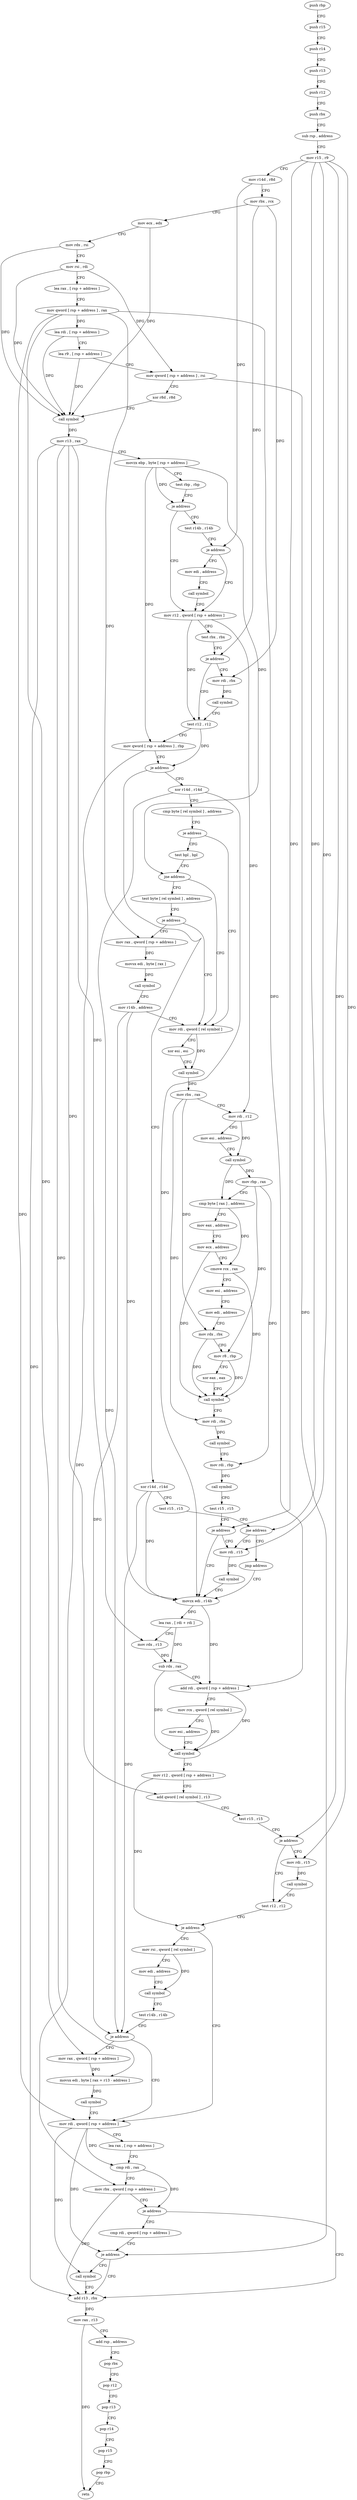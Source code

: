 digraph "func" {
"4220976" [label = "push rbp" ]
"4220977" [label = "push r15" ]
"4220979" [label = "push r14" ]
"4220981" [label = "push r13" ]
"4220983" [label = "push r12" ]
"4220985" [label = "push rbx" ]
"4220986" [label = "sub rsp , address" ]
"4220993" [label = "mov r15 , r9" ]
"4220996" [label = "mov r14d , r8d" ]
"4220999" [label = "mov rbx , rcx" ]
"4221002" [label = "mov ecx , edx" ]
"4221004" [label = "mov rdx , rsi" ]
"4221007" [label = "mov rsi , rdi" ]
"4221010" [label = "lea rax , [ rsp + address ]" ]
"4221015" [label = "mov qword [ rsp + address ] , rax" ]
"4221020" [label = "lea rdi , [ rsp + address ]" ]
"4221025" [label = "lea r9 , [ rsp + address ]" ]
"4221030" [label = "mov qword [ rsp + address ] , rsi" ]
"4221035" [label = "xor r8d , r8d" ]
"4221038" [label = "call symbol" ]
"4221043" [label = "mov r13 , rax" ]
"4221046" [label = "movzx ebp , byte [ rsp + address ]" ]
"4221051" [label = "test rbp , rbp" ]
"4221054" [label = "je address" ]
"4221071" [label = "mov r12 , qword [ rsp + address ]" ]
"4221056" [label = "test r14b , r14b" ]
"4221079" [label = "test rbx , rbx" ]
"4221082" [label = "je address" ]
"4221092" [label = "test r12 , r12" ]
"4221084" [label = "mov rdi , rbx" ]
"4221059" [label = "je address" ]
"4221061" [label = "mov edi , address" ]
"4221095" [label = "mov qword [ rsp + address ] , rbp" ]
"4221100" [label = "je address" ]
"4221413" [label = "xor r14d , r14d" ]
"4221106" [label = "xor r14d , r14d" ]
"4221087" [label = "call symbol" ]
"4221066" [label = "call symbol" ]
"4221416" [label = "test r15 , r15" ]
"4221419" [label = "jne address" ]
"4221242" [label = "mov rdi , r15" ]
"4221425" [label = "jmp address" ]
"4221109" [label = "cmp byte [ rel symbol ] , address" ]
"4221116" [label = "je address" ]
"4221148" [label = "mov rdi , qword [ rel symbol ]" ]
"4221118" [label = "test bpl , bpl" ]
"4221245" [label = "call symbol" ]
"4221250" [label = "movzx edi , r14b" ]
"4221155" [label = "xor esi , esi" ]
"4221157" [label = "call symbol" ]
"4221162" [label = "mov rbx , rax" ]
"4221165" [label = "mov rdi , r12" ]
"4221168" [label = "mov esi , address" ]
"4221173" [label = "call symbol" ]
"4221178" [label = "mov rbp , rax" ]
"4221181" [label = "cmp byte [ rax ] , address" ]
"4221184" [label = "mov eax , address" ]
"4221189" [label = "mov ecx , address" ]
"4221194" [label = "cmove rcx , rax" ]
"4221198" [label = "mov esi , address" ]
"4221203" [label = "mov edi , address" ]
"4221208" [label = "mov rdx , rbx" ]
"4221211" [label = "mov r8 , rbp" ]
"4221214" [label = "xor eax , eax" ]
"4221216" [label = "call symbol" ]
"4221221" [label = "mov rdi , rbx" ]
"4221224" [label = "call symbol" ]
"4221229" [label = "mov rdi , rbp" ]
"4221232" [label = "call symbol" ]
"4221237" [label = "test r15 , r15" ]
"4221240" [label = "je address" ]
"4221121" [label = "jne address" ]
"4221123" [label = "test byte [ rel symbol ] , address" ]
"4221314" [label = "test r12 , r12" ]
"4221317" [label = "je address" ]
"4221357" [label = "mov rdi , qword [ rsp + address ]" ]
"4221319" [label = "mov rsi , qword [ rel symbol ]" ]
"4221306" [label = "mov rdi , r15" ]
"4221309" [label = "call symbol" ]
"4221254" [label = "lea rax , [ rdi + rdi ]" ]
"4221258" [label = "mov rdx , r13" ]
"4221261" [label = "sub rdx , rax" ]
"4221264" [label = "add rdi , qword [ rsp + address ]" ]
"4221269" [label = "mov rcx , qword [ rel symbol ]" ]
"4221276" [label = "mov esi , address" ]
"4221281" [label = "call symbol" ]
"4221286" [label = "mov r12 , qword [ rsp + address ]" ]
"4221294" [label = "add qword [ rel symbol ] , r13" ]
"4221301" [label = "test r15 , r15" ]
"4221304" [label = "je address" ]
"4221130" [label = "je address" ]
"4221132" [label = "mov rax , qword [ rsp + address ]" ]
"4221362" [label = "lea rax , [ rsp + address ]" ]
"4221367" [label = "cmp rdi , rax" ]
"4221370" [label = "mov rbx , qword [ rsp + address ]" ]
"4221375" [label = "je address" ]
"4221389" [label = "add r13 , rbx" ]
"4221377" [label = "cmp rdi , qword [ rsp + address ]" ]
"4221326" [label = "mov edi , address" ]
"4221331" [label = "call symbol" ]
"4221336" [label = "test r14b , r14b" ]
"4221339" [label = "je address" ]
"4221341" [label = "mov rax , qword [ rsp + address ]" ]
"4221137" [label = "movsx edi , byte [ rax ]" ]
"4221140" [label = "call symbol" ]
"4221145" [label = "mov r14b , address" ]
"4221392" [label = "mov rax , r13" ]
"4221395" [label = "add rsp , address" ]
"4221402" [label = "pop rbx" ]
"4221403" [label = "pop r12" ]
"4221405" [label = "pop r13" ]
"4221407" [label = "pop r14" ]
"4221409" [label = "pop r15" ]
"4221411" [label = "pop rbp" ]
"4221412" [label = "retn" ]
"4221382" [label = "je address" ]
"4221384" [label = "call symbol" ]
"4221346" [label = "movsx edi , byte [ rax + r13 - address ]" ]
"4221352" [label = "call symbol" ]
"4220976" -> "4220977" [ label = "CFG" ]
"4220977" -> "4220979" [ label = "CFG" ]
"4220979" -> "4220981" [ label = "CFG" ]
"4220981" -> "4220983" [ label = "CFG" ]
"4220983" -> "4220985" [ label = "CFG" ]
"4220985" -> "4220986" [ label = "CFG" ]
"4220986" -> "4220993" [ label = "CFG" ]
"4220993" -> "4220996" [ label = "CFG" ]
"4220993" -> "4221419" [ label = "DFG" ]
"4220993" -> "4221242" [ label = "DFG" ]
"4220993" -> "4221304" [ label = "DFG" ]
"4220993" -> "4221240" [ label = "DFG" ]
"4220993" -> "4221306" [ label = "DFG" ]
"4220996" -> "4220999" [ label = "CFG" ]
"4220996" -> "4221059" [ label = "DFG" ]
"4220999" -> "4221002" [ label = "CFG" ]
"4220999" -> "4221082" [ label = "DFG" ]
"4220999" -> "4221084" [ label = "DFG" ]
"4221002" -> "4221004" [ label = "CFG" ]
"4221002" -> "4221038" [ label = "DFG" ]
"4221004" -> "4221007" [ label = "CFG" ]
"4221004" -> "4221038" [ label = "DFG" ]
"4221007" -> "4221010" [ label = "CFG" ]
"4221007" -> "4221030" [ label = "DFG" ]
"4221007" -> "4221038" [ label = "DFG" ]
"4221010" -> "4221015" [ label = "CFG" ]
"4221015" -> "4221020" [ label = "DFG" ]
"4221015" -> "4221264" [ label = "DFG" ]
"4221015" -> "4221132" [ label = "DFG" ]
"4221015" -> "4221357" [ label = "DFG" ]
"4221015" -> "4221341" [ label = "DFG" ]
"4221020" -> "4221025" [ label = "CFG" ]
"4221020" -> "4221038" [ label = "DFG" ]
"4221025" -> "4221030" [ label = "CFG" ]
"4221025" -> "4221038" [ label = "DFG" ]
"4221030" -> "4221035" [ label = "CFG" ]
"4221030" -> "4221382" [ label = "DFG" ]
"4221035" -> "4221038" [ label = "CFG" ]
"4221038" -> "4221043" [ label = "DFG" ]
"4221043" -> "4221046" [ label = "CFG" ]
"4221043" -> "4221258" [ label = "DFG" ]
"4221043" -> "4221294" [ label = "DFG" ]
"4221043" -> "4221389" [ label = "DFG" ]
"4221043" -> "4221346" [ label = "DFG" ]
"4221046" -> "4221051" [ label = "CFG" ]
"4221046" -> "4221054" [ label = "DFG" ]
"4221046" -> "4221095" [ label = "DFG" ]
"4221046" -> "4221121" [ label = "DFG" ]
"4221051" -> "4221054" [ label = "CFG" ]
"4221054" -> "4221071" [ label = "CFG" ]
"4221054" -> "4221056" [ label = "CFG" ]
"4221071" -> "4221079" [ label = "CFG" ]
"4221071" -> "4221092" [ label = "DFG" ]
"4221071" -> "4221165" [ label = "DFG" ]
"4221056" -> "4221059" [ label = "CFG" ]
"4221079" -> "4221082" [ label = "CFG" ]
"4221082" -> "4221092" [ label = "CFG" ]
"4221082" -> "4221084" [ label = "CFG" ]
"4221092" -> "4221095" [ label = "CFG" ]
"4221092" -> "4221100" [ label = "DFG" ]
"4221084" -> "4221087" [ label = "DFG" ]
"4221059" -> "4221071" [ label = "CFG" ]
"4221059" -> "4221061" [ label = "CFG" ]
"4221061" -> "4221066" [ label = "CFG" ]
"4221095" -> "4221100" [ label = "CFG" ]
"4221095" -> "4221370" [ label = "DFG" ]
"4221100" -> "4221413" [ label = "CFG" ]
"4221100" -> "4221106" [ label = "CFG" ]
"4221413" -> "4221416" [ label = "CFG" ]
"4221413" -> "4221250" [ label = "DFG" ]
"4221413" -> "4221339" [ label = "DFG" ]
"4221106" -> "4221109" [ label = "CFG" ]
"4221106" -> "4221250" [ label = "DFG" ]
"4221106" -> "4221339" [ label = "DFG" ]
"4221087" -> "4221092" [ label = "CFG" ]
"4221066" -> "4221071" [ label = "CFG" ]
"4221416" -> "4221419" [ label = "CFG" ]
"4221419" -> "4221242" [ label = "CFG" ]
"4221419" -> "4221425" [ label = "CFG" ]
"4221242" -> "4221245" [ label = "DFG" ]
"4221425" -> "4221250" [ label = "CFG" ]
"4221109" -> "4221116" [ label = "CFG" ]
"4221116" -> "4221148" [ label = "CFG" ]
"4221116" -> "4221118" [ label = "CFG" ]
"4221148" -> "4221155" [ label = "CFG" ]
"4221148" -> "4221157" [ label = "DFG" ]
"4221118" -> "4221121" [ label = "CFG" ]
"4221245" -> "4221250" [ label = "CFG" ]
"4221250" -> "4221254" [ label = "DFG" ]
"4221250" -> "4221264" [ label = "DFG" ]
"4221155" -> "4221157" [ label = "CFG" ]
"4221157" -> "4221162" [ label = "DFG" ]
"4221162" -> "4221165" [ label = "CFG" ]
"4221162" -> "4221208" [ label = "DFG" ]
"4221162" -> "4221221" [ label = "DFG" ]
"4221165" -> "4221168" [ label = "CFG" ]
"4221165" -> "4221173" [ label = "DFG" ]
"4221168" -> "4221173" [ label = "CFG" ]
"4221173" -> "4221178" [ label = "DFG" ]
"4221173" -> "4221181" [ label = "DFG" ]
"4221178" -> "4221181" [ label = "CFG" ]
"4221178" -> "4221211" [ label = "DFG" ]
"4221178" -> "4221229" [ label = "DFG" ]
"4221181" -> "4221184" [ label = "CFG" ]
"4221181" -> "4221194" [ label = "DFG" ]
"4221184" -> "4221189" [ label = "CFG" ]
"4221189" -> "4221194" [ label = "CFG" ]
"4221189" -> "4221216" [ label = "DFG" ]
"4221194" -> "4221198" [ label = "CFG" ]
"4221194" -> "4221216" [ label = "DFG" ]
"4221198" -> "4221203" [ label = "CFG" ]
"4221203" -> "4221208" [ label = "CFG" ]
"4221208" -> "4221211" [ label = "CFG" ]
"4221208" -> "4221216" [ label = "DFG" ]
"4221211" -> "4221214" [ label = "CFG" ]
"4221211" -> "4221216" [ label = "DFG" ]
"4221214" -> "4221216" [ label = "CFG" ]
"4221216" -> "4221221" [ label = "CFG" ]
"4221221" -> "4221224" [ label = "DFG" ]
"4221224" -> "4221229" [ label = "CFG" ]
"4221229" -> "4221232" [ label = "DFG" ]
"4221232" -> "4221237" [ label = "CFG" ]
"4221237" -> "4221240" [ label = "CFG" ]
"4221240" -> "4221250" [ label = "CFG" ]
"4221240" -> "4221242" [ label = "CFG" ]
"4221121" -> "4221148" [ label = "CFG" ]
"4221121" -> "4221123" [ label = "CFG" ]
"4221123" -> "4221130" [ label = "CFG" ]
"4221314" -> "4221317" [ label = "CFG" ]
"4221317" -> "4221357" [ label = "CFG" ]
"4221317" -> "4221319" [ label = "CFG" ]
"4221357" -> "4221362" [ label = "CFG" ]
"4221357" -> "4221367" [ label = "DFG" ]
"4221357" -> "4221382" [ label = "DFG" ]
"4221357" -> "4221384" [ label = "DFG" ]
"4221319" -> "4221326" [ label = "CFG" ]
"4221319" -> "4221331" [ label = "DFG" ]
"4221306" -> "4221309" [ label = "DFG" ]
"4221309" -> "4221314" [ label = "CFG" ]
"4221254" -> "4221258" [ label = "CFG" ]
"4221254" -> "4221261" [ label = "DFG" ]
"4221258" -> "4221261" [ label = "DFG" ]
"4221261" -> "4221264" [ label = "CFG" ]
"4221261" -> "4221281" [ label = "DFG" ]
"4221264" -> "4221269" [ label = "CFG" ]
"4221264" -> "4221281" [ label = "DFG" ]
"4221269" -> "4221276" [ label = "CFG" ]
"4221269" -> "4221281" [ label = "DFG" ]
"4221276" -> "4221281" [ label = "CFG" ]
"4221281" -> "4221286" [ label = "CFG" ]
"4221286" -> "4221294" [ label = "CFG" ]
"4221286" -> "4221317" [ label = "DFG" ]
"4221294" -> "4221301" [ label = "CFG" ]
"4221301" -> "4221304" [ label = "CFG" ]
"4221304" -> "4221314" [ label = "CFG" ]
"4221304" -> "4221306" [ label = "CFG" ]
"4221130" -> "4221148" [ label = "CFG" ]
"4221130" -> "4221132" [ label = "CFG" ]
"4221132" -> "4221137" [ label = "DFG" ]
"4221362" -> "4221367" [ label = "CFG" ]
"4221367" -> "4221370" [ label = "CFG" ]
"4221367" -> "4221375" [ label = "DFG" ]
"4221370" -> "4221375" [ label = "CFG" ]
"4221370" -> "4221389" [ label = "DFG" ]
"4221375" -> "4221389" [ label = "CFG" ]
"4221375" -> "4221377" [ label = "CFG" ]
"4221389" -> "4221392" [ label = "DFG" ]
"4221377" -> "4221382" [ label = "CFG" ]
"4221326" -> "4221331" [ label = "CFG" ]
"4221331" -> "4221336" [ label = "CFG" ]
"4221336" -> "4221339" [ label = "CFG" ]
"4221339" -> "4221357" [ label = "CFG" ]
"4221339" -> "4221341" [ label = "CFG" ]
"4221341" -> "4221346" [ label = "DFG" ]
"4221137" -> "4221140" [ label = "DFG" ]
"4221140" -> "4221145" [ label = "CFG" ]
"4221145" -> "4221148" [ label = "CFG" ]
"4221145" -> "4221250" [ label = "DFG" ]
"4221145" -> "4221339" [ label = "DFG" ]
"4221392" -> "4221395" [ label = "CFG" ]
"4221392" -> "4221412" [ label = "DFG" ]
"4221395" -> "4221402" [ label = "CFG" ]
"4221402" -> "4221403" [ label = "CFG" ]
"4221403" -> "4221405" [ label = "CFG" ]
"4221405" -> "4221407" [ label = "CFG" ]
"4221407" -> "4221409" [ label = "CFG" ]
"4221409" -> "4221411" [ label = "CFG" ]
"4221411" -> "4221412" [ label = "CFG" ]
"4221382" -> "4221389" [ label = "CFG" ]
"4221382" -> "4221384" [ label = "CFG" ]
"4221384" -> "4221389" [ label = "CFG" ]
"4221346" -> "4221352" [ label = "DFG" ]
"4221352" -> "4221357" [ label = "CFG" ]
}
